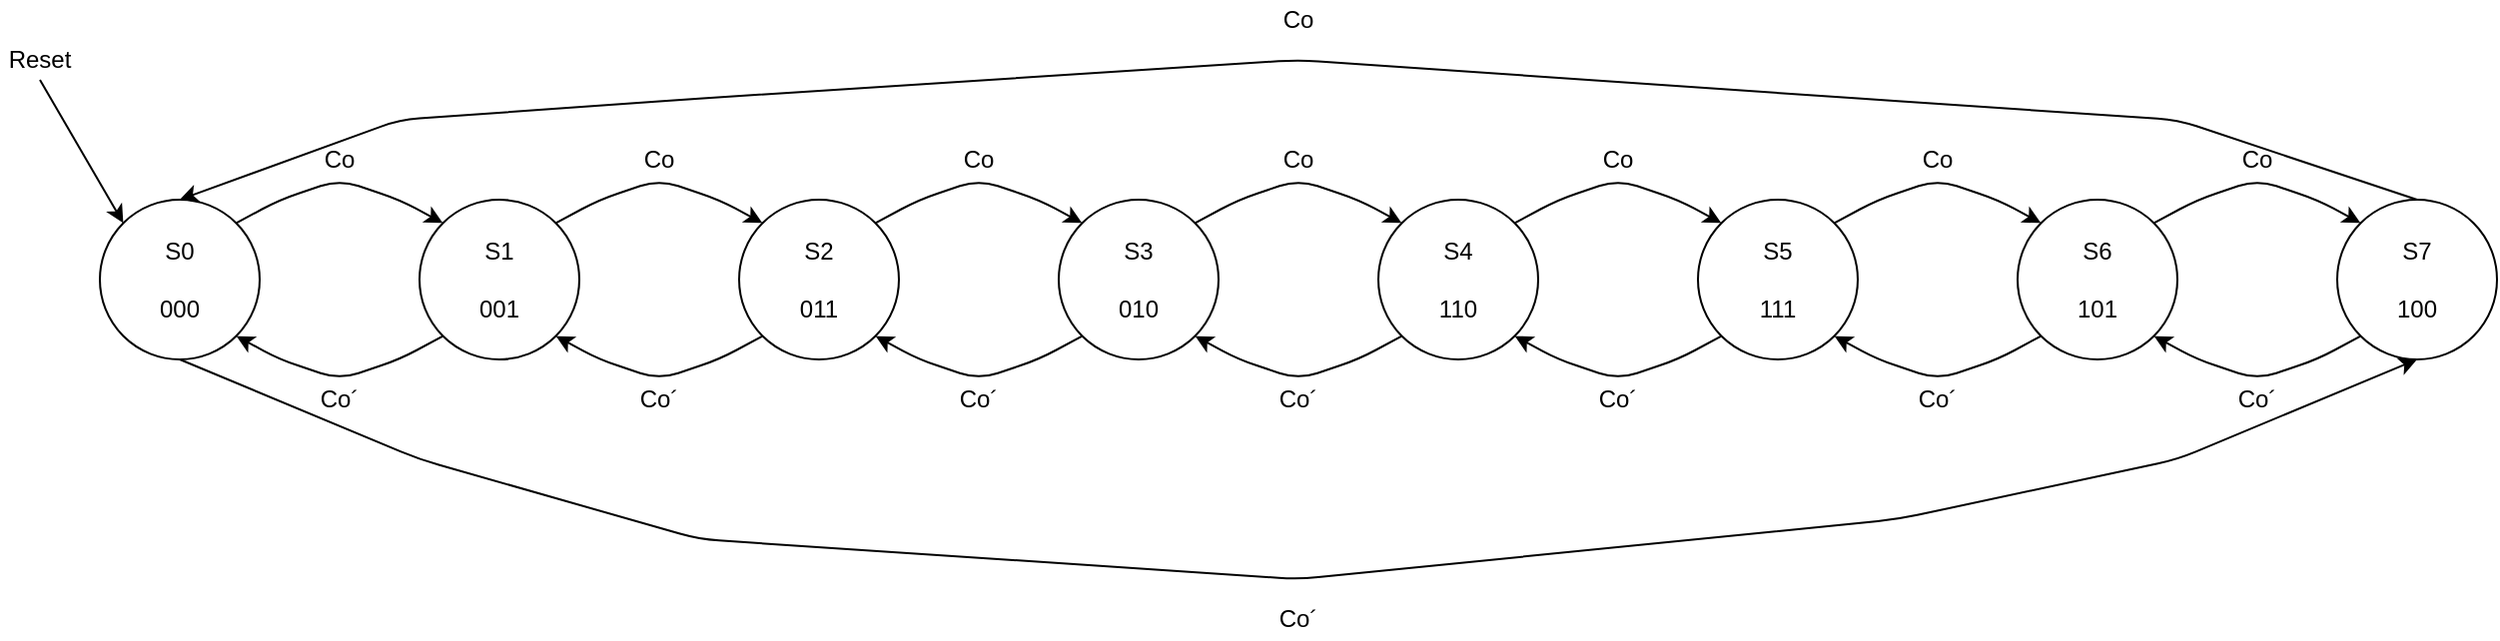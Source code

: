 <mxfile version="13.6.2" type="device"><diagram id="6KIxBpd_0fCvvDKrty5K" name="Page-1"><mxGraphModel dx="1483" dy="924" grid="1" gridSize="10" guides="1" tooltips="1" connect="1" arrows="1" fold="1" page="1" pageScale="1" pageWidth="1600" pageHeight="1169" math="0" shadow="0"><root><mxCell id="0"/><mxCell id="1" parent="0"/><mxCell id="LXgMkL0PMzlNabg40Alb-1" value="S0&lt;br&gt;&lt;br&gt;000" style="ellipse;whiteSpace=wrap;html=1;aspect=fixed;" vertex="1" parent="1"><mxGeometry x="120" y="280" width="80" height="80" as="geometry"/></mxCell><mxCell id="LXgMkL0PMzlNabg40Alb-2" value="S5&lt;br&gt;&lt;br&gt;111" style="ellipse;whiteSpace=wrap;html=1;aspect=fixed;" vertex="1" parent="1"><mxGeometry x="920" y="280" width="80" height="80" as="geometry"/></mxCell><mxCell id="LXgMkL0PMzlNabg40Alb-3" value="S2&lt;br&gt;&lt;br&gt;011" style="ellipse;whiteSpace=wrap;html=1;aspect=fixed;" vertex="1" parent="1"><mxGeometry x="440" y="280" width="80" height="80" as="geometry"/></mxCell><mxCell id="LXgMkL0PMzlNabg40Alb-4" value="S3&lt;br&gt;&lt;br&gt;010" style="ellipse;whiteSpace=wrap;html=1;aspect=fixed;" vertex="1" parent="1"><mxGeometry x="600" y="280" width="80" height="80" as="geometry"/></mxCell><mxCell id="LXgMkL0PMzlNabg40Alb-5" value="S1&lt;br&gt;&lt;br&gt;001" style="ellipse;whiteSpace=wrap;html=1;aspect=fixed;" vertex="1" parent="1"><mxGeometry x="280" y="280" width="80" height="80" as="geometry"/></mxCell><mxCell id="LXgMkL0PMzlNabg40Alb-6" value="S6&lt;br&gt;&lt;br&gt;101" style="ellipse;whiteSpace=wrap;html=1;aspect=fixed;" vertex="1" parent="1"><mxGeometry x="1080" y="280" width="80" height="80" as="geometry"/></mxCell><mxCell id="LXgMkL0PMzlNabg40Alb-7" value="S7&lt;br&gt;&lt;br&gt;100" style="ellipse;whiteSpace=wrap;html=1;aspect=fixed;" vertex="1" parent="1"><mxGeometry x="1240" y="280" width="80" height="80" as="geometry"/></mxCell><mxCell id="LXgMkL0PMzlNabg40Alb-8" value="S4&lt;br&gt;&lt;br&gt;110" style="ellipse;whiteSpace=wrap;html=1;aspect=fixed;" vertex="1" parent="1"><mxGeometry x="760" y="280" width="80" height="80" as="geometry"/></mxCell><mxCell id="LXgMkL0PMzlNabg40Alb-10" value="" style="endArrow=classic;html=1;exitX=1;exitY=0;exitDx=0;exitDy=0;entryX=0;entryY=0;entryDx=0;entryDy=0;" edge="1" parent="1" source="LXgMkL0PMzlNabg40Alb-1" target="LXgMkL0PMzlNabg40Alb-5"><mxGeometry width="50" height="50" relative="1" as="geometry"><mxPoint x="220" y="250" as="sourcePoint"/><mxPoint x="270" y="200" as="targetPoint"/><Array as="points"><mxPoint x="210" y="280"/><mxPoint x="240" y="270"/><mxPoint x="270" y="280"/></Array></mxGeometry></mxCell><mxCell id="LXgMkL0PMzlNabg40Alb-11" value="" style="endArrow=classic;html=1;exitX=1;exitY=0;exitDx=0;exitDy=0;entryX=0;entryY=0;entryDx=0;entryDy=0;" edge="1" parent="1" source="LXgMkL0PMzlNabg40Alb-5" target="LXgMkL0PMzlNabg40Alb-3"><mxGeometry width="50" height="50" relative="1" as="geometry"><mxPoint x="370" y="300" as="sourcePoint"/><mxPoint x="420" y="250" as="targetPoint"/><Array as="points"><mxPoint x="370" y="280"/><mxPoint x="400" y="270"/><mxPoint x="430" y="280"/></Array></mxGeometry></mxCell><mxCell id="LXgMkL0PMzlNabg40Alb-12" value="" style="endArrow=classic;html=1;exitX=1;exitY=0;exitDx=0;exitDy=0;entryX=0;entryY=0;entryDx=0;entryDy=0;" edge="1" parent="1" source="LXgMkL0PMzlNabg40Alb-3" target="LXgMkL0PMzlNabg40Alb-4"><mxGeometry width="50" height="50" relative="1" as="geometry"><mxPoint x="540" y="300" as="sourcePoint"/><mxPoint x="590" y="250" as="targetPoint"/><Array as="points"><mxPoint x="530" y="280"/><mxPoint x="560" y="270"/><mxPoint x="590" y="280"/></Array></mxGeometry></mxCell><mxCell id="LXgMkL0PMzlNabg40Alb-13" value="" style="endArrow=classic;html=1;exitX=1;exitY=0;exitDx=0;exitDy=0;entryX=0;entryY=0;entryDx=0;entryDy=0;" edge="1" parent="1" source="LXgMkL0PMzlNabg40Alb-4" target="LXgMkL0PMzlNabg40Alb-8"><mxGeometry width="50" height="50" relative="1" as="geometry"><mxPoint x="700" y="290" as="sourcePoint"/><mxPoint x="750" y="240" as="targetPoint"/><Array as="points"><mxPoint x="690" y="280"/><mxPoint x="720" y="270"/><mxPoint x="750" y="280"/></Array></mxGeometry></mxCell><mxCell id="LXgMkL0PMzlNabg40Alb-14" value="" style="endArrow=classic;html=1;exitX=1;exitY=0;exitDx=0;exitDy=0;entryX=0;entryY=0;entryDx=0;entryDy=0;" edge="1" parent="1" source="LXgMkL0PMzlNabg40Alb-8" target="LXgMkL0PMzlNabg40Alb-2"><mxGeometry width="50" height="50" relative="1" as="geometry"><mxPoint x="860" y="280" as="sourcePoint"/><mxPoint x="910" y="230" as="targetPoint"/><Array as="points"><mxPoint x="850" y="280"/><mxPoint x="880" y="270"/><mxPoint x="910" y="280"/></Array></mxGeometry></mxCell><mxCell id="LXgMkL0PMzlNabg40Alb-15" value="" style="endArrow=classic;html=1;exitX=1;exitY=0;exitDx=0;exitDy=0;entryX=0;entryY=0;entryDx=0;entryDy=0;" edge="1" parent="1" source="LXgMkL0PMzlNabg40Alb-2" target="LXgMkL0PMzlNabg40Alb-6"><mxGeometry width="50" height="50" relative="1" as="geometry"><mxPoint x="1010" y="290" as="sourcePoint"/><mxPoint x="1060" y="240" as="targetPoint"/><Array as="points"><mxPoint x="1010" y="280"/><mxPoint x="1040" y="270"/><mxPoint x="1070" y="280"/></Array></mxGeometry></mxCell><mxCell id="LXgMkL0PMzlNabg40Alb-16" value="" style="endArrow=classic;html=1;exitX=1;exitY=0;exitDx=0;exitDy=0;entryX=0;entryY=0;entryDx=0;entryDy=0;" edge="1" parent="1" source="LXgMkL0PMzlNabg40Alb-6" target="LXgMkL0PMzlNabg40Alb-7"><mxGeometry width="50" height="50" relative="1" as="geometry"><mxPoint x="1190" y="290" as="sourcePoint"/><mxPoint x="1230" y="270" as="targetPoint"/><Array as="points"><mxPoint x="1170" y="280"/><mxPoint x="1200" y="270"/><mxPoint x="1230" y="280"/></Array></mxGeometry></mxCell><mxCell id="LXgMkL0PMzlNabg40Alb-18" value="" style="endArrow=classic;html=1;exitX=0;exitY=1;exitDx=0;exitDy=0;entryX=1;entryY=1;entryDx=0;entryDy=0;" edge="1" parent="1" source="LXgMkL0PMzlNabg40Alb-7" target="LXgMkL0PMzlNabg40Alb-6"><mxGeometry width="50" height="50" relative="1" as="geometry"><mxPoint x="1190" y="470" as="sourcePoint"/><mxPoint x="1240" y="420" as="targetPoint"/><Array as="points"><mxPoint x="1230" y="360"/><mxPoint x="1200" y="370"/><mxPoint x="1170" y="360"/></Array></mxGeometry></mxCell><mxCell id="LXgMkL0PMzlNabg40Alb-19" value="" style="endArrow=classic;html=1;entryX=1;entryY=1;entryDx=0;entryDy=0;exitX=0;exitY=1;exitDx=0;exitDy=0;" edge="1" parent="1" source="LXgMkL0PMzlNabg40Alb-6" target="LXgMkL0PMzlNabg40Alb-2"><mxGeometry width="50" height="50" relative="1" as="geometry"><mxPoint x="1040" y="420" as="sourcePoint"/><mxPoint x="1090" y="370" as="targetPoint"/><Array as="points"><mxPoint x="1070" y="360"/><mxPoint x="1040" y="370"/><mxPoint x="1010" y="360"/></Array></mxGeometry></mxCell><mxCell id="LXgMkL0PMzlNabg40Alb-20" value="" style="endArrow=classic;html=1;entryX=1;entryY=1;entryDx=0;entryDy=0;exitX=0;exitY=1;exitDx=0;exitDy=0;" edge="1" parent="1" source="LXgMkL0PMzlNabg40Alb-2" target="LXgMkL0PMzlNabg40Alb-8"><mxGeometry width="50" height="50" relative="1" as="geometry"><mxPoint x="860" y="440" as="sourcePoint"/><mxPoint x="870" y="350" as="targetPoint"/><Array as="points"><mxPoint x="910" y="360"/><mxPoint x="880" y="370"/><mxPoint x="850" y="360"/></Array></mxGeometry></mxCell><mxCell id="LXgMkL0PMzlNabg40Alb-21" value="" style="endArrow=classic;html=1;entryX=1;entryY=1;entryDx=0;entryDy=0;exitX=0;exitY=1;exitDx=0;exitDy=0;" edge="1" parent="1" source="LXgMkL0PMzlNabg40Alb-8" target="LXgMkL0PMzlNabg40Alb-4"><mxGeometry width="50" height="50" relative="1" as="geometry"><mxPoint x="700" y="420" as="sourcePoint"/><mxPoint x="750" y="370" as="targetPoint"/><Array as="points"><mxPoint x="750" y="360"/><mxPoint x="720" y="370"/><mxPoint x="690" y="360"/></Array></mxGeometry></mxCell><mxCell id="LXgMkL0PMzlNabg40Alb-22" value="" style="endArrow=classic;html=1;entryX=1;entryY=1;entryDx=0;entryDy=0;exitX=0;exitY=1;exitDx=0;exitDy=0;" edge="1" parent="1" source="LXgMkL0PMzlNabg40Alb-4" target="LXgMkL0PMzlNabg40Alb-3"><mxGeometry width="50" height="50" relative="1" as="geometry"><mxPoint x="530" y="430" as="sourcePoint"/><mxPoint x="580" y="380" as="targetPoint"/><Array as="points"><mxPoint x="590" y="360"/><mxPoint x="560" y="370"/><mxPoint x="530" y="360"/></Array></mxGeometry></mxCell><mxCell id="LXgMkL0PMzlNabg40Alb-23" value="" style="endArrow=classic;html=1;entryX=1;entryY=1;entryDx=0;entryDy=0;exitX=0;exitY=1;exitDx=0;exitDy=0;" edge="1" parent="1" source="LXgMkL0PMzlNabg40Alb-3" target="LXgMkL0PMzlNabg40Alb-5"><mxGeometry width="50" height="50" relative="1" as="geometry"><mxPoint x="370" y="440" as="sourcePoint"/><mxPoint x="420" y="390" as="targetPoint"/><Array as="points"><mxPoint x="430" y="360"/><mxPoint x="400" y="370"/><mxPoint x="370" y="360"/></Array></mxGeometry></mxCell><mxCell id="LXgMkL0PMzlNabg40Alb-24" value="" style="endArrow=classic;html=1;entryX=1;entryY=1;entryDx=0;entryDy=0;exitX=0;exitY=1;exitDx=0;exitDy=0;" edge="1" parent="1" source="LXgMkL0PMzlNabg40Alb-5" target="LXgMkL0PMzlNabg40Alb-1"><mxGeometry width="50" height="50" relative="1" as="geometry"><mxPoint x="220" y="430" as="sourcePoint"/><mxPoint x="270" y="380" as="targetPoint"/><Array as="points"><mxPoint x="270" y="360"/><mxPoint x="240" y="370"/><mxPoint x="210" y="360"/></Array></mxGeometry></mxCell><mxCell id="LXgMkL0PMzlNabg40Alb-25" value="" style="endArrow=classic;html=1;entryX=0;entryY=0;entryDx=0;entryDy=0;" edge="1" parent="1" target="LXgMkL0PMzlNabg40Alb-1"><mxGeometry width="50" height="50" relative="1" as="geometry"><mxPoint x="90" y="220" as="sourcePoint"/><mxPoint x="120" y="230" as="targetPoint"/></mxGeometry></mxCell><mxCell id="LXgMkL0PMzlNabg40Alb-28" value="Reset" style="text;html=1;strokeColor=none;fillColor=none;align=center;verticalAlign=middle;whiteSpace=wrap;rounded=0;" vertex="1" parent="1"><mxGeometry x="70" y="200" width="40" height="20" as="geometry"/></mxCell><mxCell id="LXgMkL0PMzlNabg40Alb-30" value="Co" style="text;html=1;strokeColor=none;fillColor=none;align=center;verticalAlign=middle;whiteSpace=wrap;rounded=0;" vertex="1" parent="1"><mxGeometry x="220" y="250" width="40" height="20" as="geometry"/></mxCell><mxCell id="LXgMkL0PMzlNabg40Alb-31" value="Co" style="text;html=1;strokeColor=none;fillColor=none;align=center;verticalAlign=middle;whiteSpace=wrap;rounded=0;" vertex="1" parent="1"><mxGeometry x="380" y="250" width="40" height="20" as="geometry"/></mxCell><mxCell id="LXgMkL0PMzlNabg40Alb-32" value="Co" style="text;html=1;strokeColor=none;fillColor=none;align=center;verticalAlign=middle;whiteSpace=wrap;rounded=0;" vertex="1" parent="1"><mxGeometry x="540" y="250" width="40" height="20" as="geometry"/></mxCell><mxCell id="LXgMkL0PMzlNabg40Alb-33" value="Co" style="text;html=1;strokeColor=none;fillColor=none;align=center;verticalAlign=middle;whiteSpace=wrap;rounded=0;" vertex="1" parent="1"><mxGeometry x="700" y="250" width="40" height="20" as="geometry"/></mxCell><mxCell id="LXgMkL0PMzlNabg40Alb-34" value="Co" style="text;html=1;strokeColor=none;fillColor=none;align=center;verticalAlign=middle;whiteSpace=wrap;rounded=0;" vertex="1" parent="1"><mxGeometry x="860" y="250" width="40" height="20" as="geometry"/></mxCell><mxCell id="LXgMkL0PMzlNabg40Alb-35" value="Co" style="text;html=1;strokeColor=none;fillColor=none;align=center;verticalAlign=middle;whiteSpace=wrap;rounded=0;" vertex="1" parent="1"><mxGeometry x="1020" y="250" width="40" height="20" as="geometry"/></mxCell><mxCell id="LXgMkL0PMzlNabg40Alb-36" value="Co" style="text;html=1;strokeColor=none;fillColor=none;align=center;verticalAlign=middle;whiteSpace=wrap;rounded=0;" vertex="1" parent="1"><mxGeometry x="700" y="180" width="40" height="20" as="geometry"/></mxCell><mxCell id="LXgMkL0PMzlNabg40Alb-37" value="Co" style="text;html=1;strokeColor=none;fillColor=none;align=center;verticalAlign=middle;whiteSpace=wrap;rounded=0;" vertex="1" parent="1"><mxGeometry x="1180" y="250" width="40" height="20" as="geometry"/></mxCell><mxCell id="LXgMkL0PMzlNabg40Alb-38" value="Co´" style="text;html=1;strokeColor=none;fillColor=none;align=center;verticalAlign=middle;whiteSpace=wrap;rounded=0;" vertex="1" parent="1"><mxGeometry x="700" y="370" width="40" height="20" as="geometry"/></mxCell><mxCell id="LXgMkL0PMzlNabg40Alb-40" value="Co´" style="text;html=1;strokeColor=none;fillColor=none;align=center;verticalAlign=middle;whiteSpace=wrap;rounded=0;" vertex="1" parent="1"><mxGeometry x="380" y="370" width="40" height="20" as="geometry"/></mxCell><mxCell id="LXgMkL0PMzlNabg40Alb-41" value="Co´" style="text;html=1;strokeColor=none;fillColor=none;align=center;verticalAlign=middle;whiteSpace=wrap;rounded=0;" vertex="1" parent="1"><mxGeometry x="540" y="370" width="40" height="20" as="geometry"/></mxCell><mxCell id="LXgMkL0PMzlNabg40Alb-42" value="Co´" style="text;html=1;strokeColor=none;fillColor=none;align=center;verticalAlign=middle;whiteSpace=wrap;rounded=0;" vertex="1" parent="1"><mxGeometry x="220" y="370" width="40" height="20" as="geometry"/></mxCell><mxCell id="LXgMkL0PMzlNabg40Alb-43" value="Co´" style="text;html=1;strokeColor=none;fillColor=none;align=center;verticalAlign=middle;whiteSpace=wrap;rounded=0;" vertex="1" parent="1"><mxGeometry x="700" y="480" width="40" height="20" as="geometry"/></mxCell><mxCell id="LXgMkL0PMzlNabg40Alb-44" value="Co´" style="text;html=1;strokeColor=none;fillColor=none;align=center;verticalAlign=middle;whiteSpace=wrap;rounded=0;" vertex="1" parent="1"><mxGeometry x="860" y="370" width="40" height="20" as="geometry"/></mxCell><mxCell id="LXgMkL0PMzlNabg40Alb-45" value="Co´" style="text;html=1;strokeColor=none;fillColor=none;align=center;verticalAlign=middle;whiteSpace=wrap;rounded=0;" vertex="1" parent="1"><mxGeometry x="1020" y="370" width="40" height="20" as="geometry"/></mxCell><mxCell id="LXgMkL0PMzlNabg40Alb-46" value="Co´" style="text;html=1;strokeColor=none;fillColor=none;align=center;verticalAlign=middle;whiteSpace=wrap;rounded=0;" vertex="1" parent="1"><mxGeometry x="1180" y="370" width="40" height="20" as="geometry"/></mxCell><mxCell id="LXgMkL0PMzlNabg40Alb-47" value="" style="endArrow=classic;html=1;exitX=0.5;exitY=1;exitDx=0;exitDy=0;entryX=0.5;entryY=1;entryDx=0;entryDy=0;" edge="1" parent="1" source="LXgMkL0PMzlNabg40Alb-1" target="LXgMkL0PMzlNabg40Alb-7"><mxGeometry width="50" height="50" relative="1" as="geometry"><mxPoint x="300" y="530" as="sourcePoint"/><mxPoint x="350" y="480" as="targetPoint"/><Array as="points"><mxPoint x="280" y="410"/><mxPoint x="420" y="450"/><mxPoint x="720" y="470"/><mxPoint x="1020" y="440"/><mxPoint x="1160" y="410"/></Array></mxGeometry></mxCell><mxCell id="LXgMkL0PMzlNabg40Alb-48" value="" style="endArrow=classic;html=1;exitX=0.5;exitY=0;exitDx=0;exitDy=0;entryX=0.5;entryY=0;entryDx=0;entryDy=0;" edge="1" parent="1" source="LXgMkL0PMzlNabg40Alb-7" target="LXgMkL0PMzlNabg40Alb-1"><mxGeometry width="50" height="50" relative="1" as="geometry"><mxPoint x="1300" y="270" as="sourcePoint"/><mxPoint x="1350" y="220" as="targetPoint"/><Array as="points"><mxPoint x="1160" y="240"/><mxPoint x="1010" y="230"/><mxPoint x="720" y="210"/><mxPoint x="410" y="230"/><mxPoint x="270" y="240"/></Array></mxGeometry></mxCell></root></mxGraphModel></diagram></mxfile>
